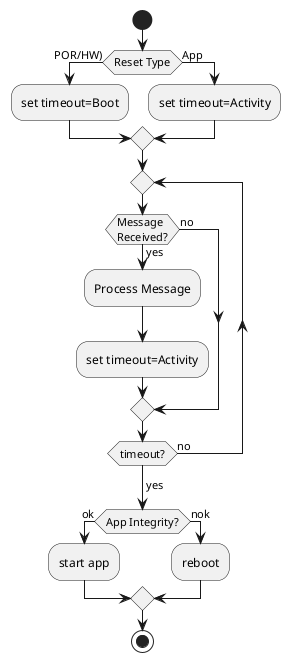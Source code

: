 @startuml
skinparam shadowing false

start

if (Reset Type) then (POR/HW))
    :set timeout=Boot;
else (App)
    :set timeout=Activity;
endif

repeat
    if (Message\nReceived?) then (yes)
        :Process Message;
        :set timeout=Activity;
    else (no)
    endif
repeat while (timeout?) is (no)
->yes;

if (App Integrity?) then (ok)
    :start app;
else (nok)
    :reboot;
endif
stop

@enduml
